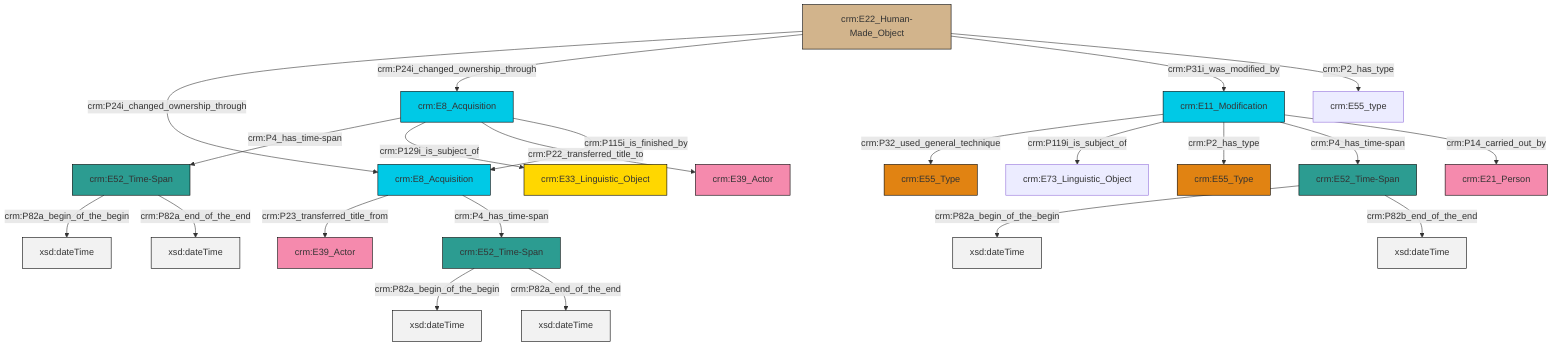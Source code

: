 graph TD
classDef Literal fill:#f2f2f2,stroke:#000000;
classDef CRM_Entity fill:#FFFFFF,stroke:#000000;
classDef Temporal_Entity fill:#00C9E6, stroke:#000000;
classDef Type fill:#E18312, stroke:#000000;
classDef Time-Span fill:#2C9C91, stroke:#000000;
classDef Appellation fill:#FFEB7F, stroke:#000000;
classDef Place fill:#008836, stroke:#000000;
classDef Persistent_Item fill:#B266B2, stroke:#000000;
classDef Conceptual_Object fill:#FFD700, stroke:#000000;
classDef Physical_Thing fill:#D2B48C, stroke:#000000;
classDef Actor fill:#f58aad, stroke:#000000;
classDef PC_Classes fill:#4ce600, stroke:#000000;
classDef Multi fill:#cccccc,stroke:#000000;

0["crm:E52_Time-Span"]:::Time-Span -->|crm:P82a_begin_of_the_begin| 1[xsd:dateTime]:::Literal
5["crm:E8_Acquisition"]:::Temporal_Entity -->|crm:P4_has_time-span| 6["crm:E52_Time-Span"]:::Time-Span
7["crm:E22_Human-Made_Object"]:::Physical_Thing -->|crm:P24i_changed_ownership_through| 8["crm:E8_Acquisition"]:::Temporal_Entity
2["crm:E11_Modification"]:::Temporal_Entity -->|crm:P32_used_general_technique| 9["crm:E55_Type"]:::Type
8["crm:E8_Acquisition"]:::Temporal_Entity -->|crm:P23_transferred_title_from| 10["crm:E39_Actor"]:::Actor
8["crm:E8_Acquisition"]:::Temporal_Entity -->|crm:P4_has_time-span| 13["crm:E52_Time-Span"]:::Time-Span
2["crm:E11_Modification"]:::Temporal_Entity -->|crm:P119i_is_subject_of| 14["crm:E73_Linguistic_Object"]:::Default
7["crm:E22_Human-Made_Object"]:::Physical_Thing -->|crm:P24i_changed_ownership_through| 5["crm:E8_Acquisition"]:::Temporal_Entity
2["crm:E11_Modification"]:::Temporal_Entity -->|crm:P2_has_type| 15["crm:E55_Type"]:::Type
5["crm:E8_Acquisition"]:::Temporal_Entity -->|crm:P129i_is_subject_of| 16["crm:E33_Linguistic_Object"]:::Conceptual_Object
6["crm:E52_Time-Span"]:::Time-Span -->|crm:P82a_begin_of_the_begin| 19[xsd:dateTime]:::Literal
0["crm:E52_Time-Span"]:::Time-Span -->|crm:P82b_end_of_the_end| 20[xsd:dateTime]:::Literal
7["crm:E22_Human-Made_Object"]:::Physical_Thing -->|crm:P31i_was_modified_by| 2["crm:E11_Modification"]:::Temporal_Entity
13["crm:E52_Time-Span"]:::Time-Span -->|crm:P82a_begin_of_the_begin| 21[xsd:dateTime]:::Literal
2["crm:E11_Modification"]:::Temporal_Entity -->|crm:P4_has_time-span| 0["crm:E52_Time-Span"]:::Time-Span
2["crm:E11_Modification"]:::Temporal_Entity -->|crm:P14_carried_out_by| 17["crm:E21_Person"]:::Actor
6["crm:E52_Time-Span"]:::Time-Span -->|crm:P82a_end_of_the_end| 25[xsd:dateTime]:::Literal
5["crm:E8_Acquisition"]:::Temporal_Entity -->|crm:P22_transferred_title_to| 11["crm:E39_Actor"]:::Actor
13["crm:E52_Time-Span"]:::Time-Span -->|crm:P82a_end_of_the_end| 28[xsd:dateTime]:::Literal
5["crm:E8_Acquisition"]:::Temporal_Entity -->|crm:P115i_is_finished_by| 8["crm:E8_Acquisition"]:::Temporal_Entity
7["crm:E22_Human-Made_Object"]:::Physical_Thing -->|crm:P2_has_type| 23["crm:E55_type"]:::Default
